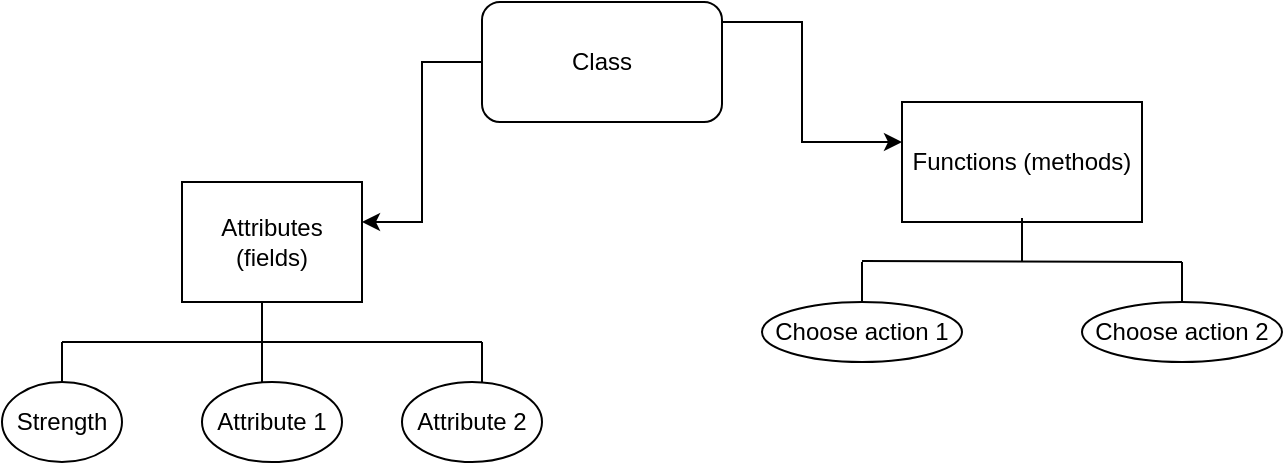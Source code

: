 <mxfile version="12.2.2" type="github" pages="1"><diagram id="MHXuoiBz-7GthQZ2ENmh" name="Page-1"><mxGraphModel dx="1430" dy="337" grid="1" gridSize="10" guides="1" tooltips="1" connect="1" arrows="1" fold="1" page="1" pageScale="1" pageWidth="850" pageHeight="1100" math="0" shadow="0"><root><mxCell id="0"/><mxCell id="1" parent="0"/><mxCell id="ihyn62OzN92KrffBUemO-3" value="" style="edgeStyle=elbowEdgeStyle;rounded=0;orthogonalLoop=1;jettySize=auto;html=1;" edge="1" parent="1" source="ihyn62OzN92KrffBUemO-1"><mxGeometry relative="1" as="geometry"><mxPoint x="170" y="150" as="targetPoint"/><Array as="points"><mxPoint x="200" y="70"/><mxPoint x="200" y="100"/><mxPoint x="220" y="50"/></Array></mxGeometry></mxCell><mxCell id="ihyn62OzN92KrffBUemO-6" value="" style="edgeStyle=orthogonalEdgeStyle;rounded=0;orthogonalLoop=1;jettySize=auto;html=1;" edge="1" parent="1" source="ihyn62OzN92KrffBUemO-1"><mxGeometry relative="1" as="geometry"><mxPoint x="440" y="110" as="targetPoint"/><Array as="points"><mxPoint x="390" y="50"/><mxPoint x="390" y="110"/></Array></mxGeometry></mxCell><mxCell id="ihyn62OzN92KrffBUemO-1" value="Class" style="rounded=1;whiteSpace=wrap;html=1;" vertex="1" parent="1"><mxGeometry x="230" y="40" width="120" height="60" as="geometry"/></mxCell><mxCell id="ihyn62OzN92KrffBUemO-7" value="Attributes (fields)" style="rounded=0;whiteSpace=wrap;html=1;" vertex="1" parent="1"><mxGeometry x="80" y="130" width="90" height="60" as="geometry"/></mxCell><mxCell id="ihyn62OzN92KrffBUemO-8" value="Functions (methods)" style="rounded=0;whiteSpace=wrap;html=1;" vertex="1" parent="1"><mxGeometry x="440" y="90" width="120" height="60" as="geometry"/></mxCell><mxCell id="ihyn62OzN92KrffBUemO-13" value="" style="endArrow=none;html=1;" edge="1" parent="1"><mxGeometry width="50" height="50" relative="1" as="geometry"><mxPoint x="120" y="210" as="sourcePoint"/><mxPoint x="120" y="190" as="targetPoint"/></mxGeometry></mxCell><mxCell id="ihyn62OzN92KrffBUemO-15" value="" style="endArrow=none;html=1;" edge="1" parent="1"><mxGeometry width="50" height="50" relative="1" as="geometry"><mxPoint x="20" y="210" as="sourcePoint"/><mxPoint x="230" y="210" as="targetPoint"/></mxGeometry></mxCell><mxCell id="ihyn62OzN92KrffBUemO-16" value="" style="endArrow=none;html=1;" edge="1" parent="1"><mxGeometry width="50" height="50" relative="1" as="geometry"><mxPoint x="20" y="230" as="sourcePoint"/><mxPoint x="20" y="210" as="targetPoint"/></mxGeometry></mxCell><mxCell id="ihyn62OzN92KrffBUemO-18" value="" style="endArrow=none;html=1;" edge="1" parent="1"><mxGeometry width="50" height="50" relative="1" as="geometry"><mxPoint x="120" y="230" as="sourcePoint"/><mxPoint x="120" y="210" as="targetPoint"/></mxGeometry></mxCell><mxCell id="ihyn62OzN92KrffBUemO-19" value="" style="endArrow=none;html=1;" edge="1" parent="1"><mxGeometry width="50" height="50" relative="1" as="geometry"><mxPoint x="230" y="230" as="sourcePoint"/><mxPoint x="230" y="210" as="targetPoint"/></mxGeometry></mxCell><mxCell id="ihyn62OzN92KrffBUemO-20" value="Strength" style="ellipse;whiteSpace=wrap;html=1;" vertex="1" parent="1"><mxGeometry x="-10" y="230" width="60" height="40" as="geometry"/></mxCell><mxCell id="ihyn62OzN92KrffBUemO-21" value="Attribute 1" style="ellipse;whiteSpace=wrap;html=1;" vertex="1" parent="1"><mxGeometry x="90" y="230" width="70" height="40" as="geometry"/></mxCell><mxCell id="ihyn62OzN92KrffBUemO-22" value="Attribute 2" style="ellipse;whiteSpace=wrap;html=1;" vertex="1" parent="1"><mxGeometry x="190" y="230" width="70" height="40" as="geometry"/></mxCell><mxCell id="ihyn62OzN92KrffBUemO-23" value="" style="endArrow=none;html=1;" edge="1" parent="1"><mxGeometry width="50" height="50" relative="1" as="geometry"><mxPoint x="500" y="170" as="sourcePoint"/><mxPoint x="500" y="148" as="targetPoint"/></mxGeometry></mxCell><mxCell id="ihyn62OzN92KrffBUemO-24" value="" style="endArrow=none;html=1;" edge="1" parent="1"><mxGeometry width="50" height="50" relative="1" as="geometry"><mxPoint x="420" y="169.5" as="sourcePoint"/><mxPoint x="580" y="170" as="targetPoint"/></mxGeometry></mxCell><mxCell id="ihyn62OzN92KrffBUemO-25" value="" style="endArrow=none;html=1;" edge="1" parent="1"><mxGeometry width="50" height="50" relative="1" as="geometry"><mxPoint x="420" y="190" as="sourcePoint"/><mxPoint x="420" y="170" as="targetPoint"/></mxGeometry></mxCell><mxCell id="ihyn62OzN92KrffBUemO-26" value="" style="endArrow=none;html=1;" edge="1" parent="1"><mxGeometry width="50" height="50" relative="1" as="geometry"><mxPoint x="580" y="190" as="sourcePoint"/><mxPoint x="580" y="170" as="targetPoint"/></mxGeometry></mxCell><mxCell id="ihyn62OzN92KrffBUemO-27" value="Choose action 1" style="ellipse;whiteSpace=wrap;html=1;" vertex="1" parent="1"><mxGeometry x="370" y="190" width="100" height="30" as="geometry"/></mxCell><mxCell id="ihyn62OzN92KrffBUemO-28" value="Choose action 2" style="ellipse;whiteSpace=wrap;html=1;" vertex="1" parent="1"><mxGeometry x="530" y="190" width="100" height="30" as="geometry"/></mxCell></root></mxGraphModel></diagram></mxfile>